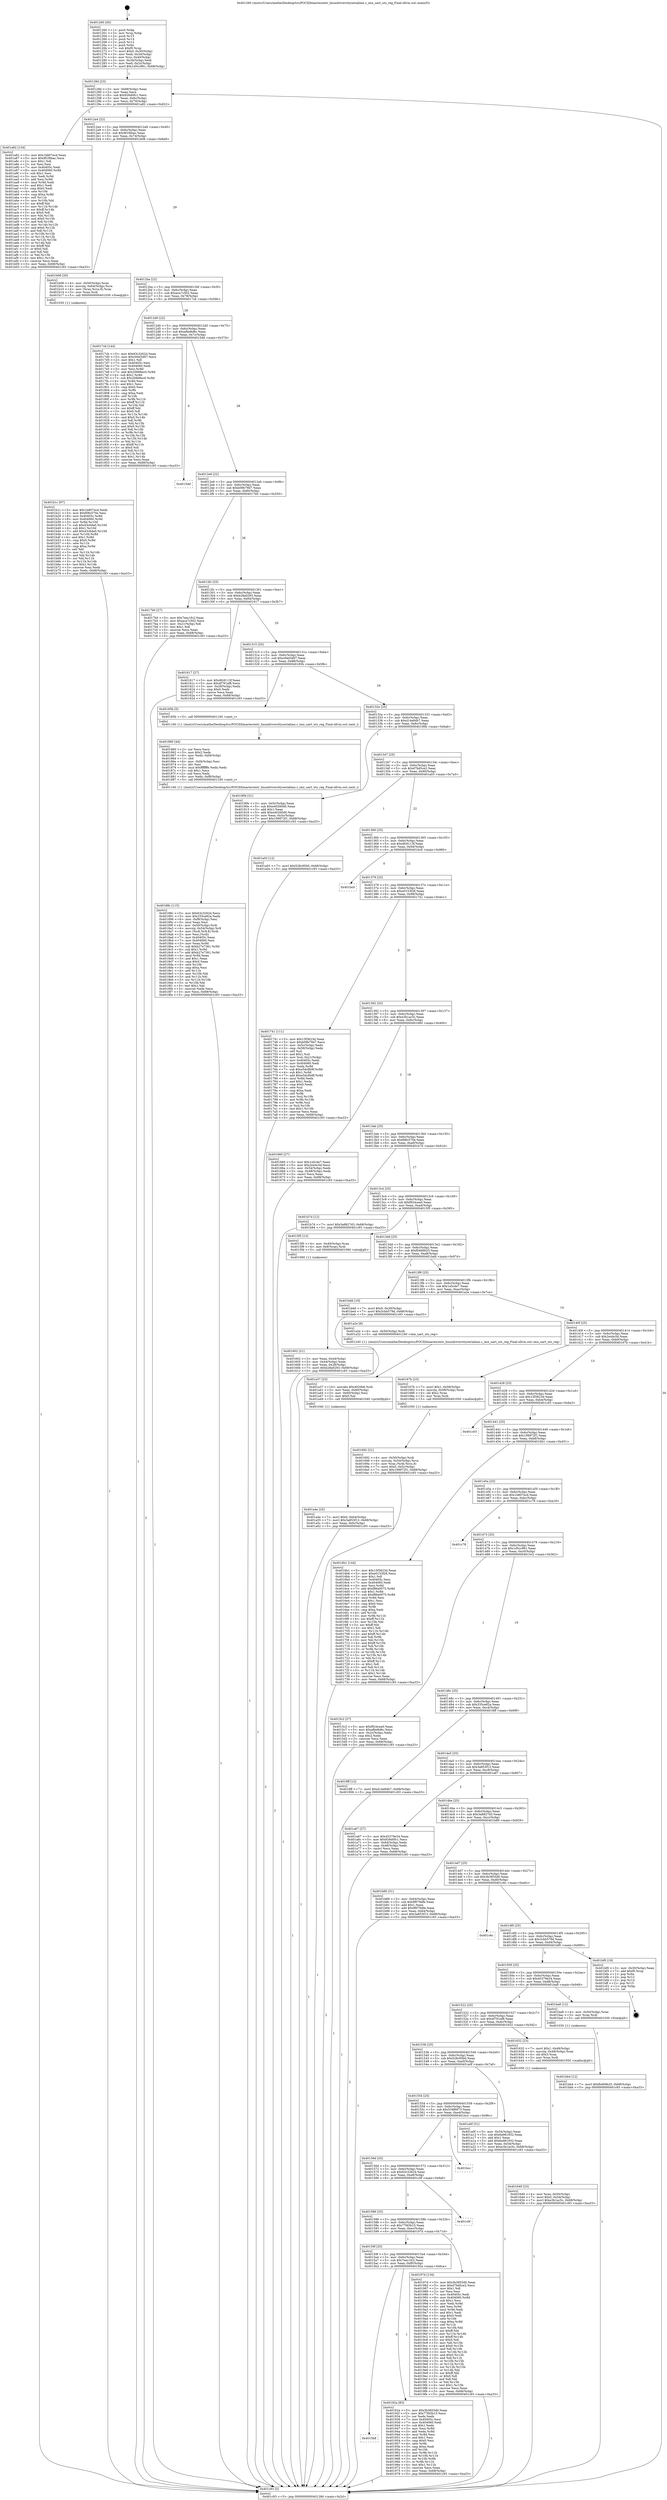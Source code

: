 digraph "0x401260" {
  label = "0x401260 (/mnt/c/Users/mathe/Desktop/tcc/POCII/binaries/extr_linuxdriversttyserialimx.c_imx_uart_uts_reg_Final-ollvm.out::main(0))"
  labelloc = "t"
  node[shape=record]

  Entry [label="",width=0.3,height=0.3,shape=circle,fillcolor=black,style=filled]
  "0x40128d" [label="{
     0x40128d [23]\l
     | [instrs]\l
     &nbsp;&nbsp;0x40128d \<+3\>: mov -0x68(%rbp),%eax\l
     &nbsp;&nbsp;0x401290 \<+2\>: mov %eax,%ecx\l
     &nbsp;&nbsp;0x401292 \<+6\>: sub $0x926d0fc1,%ecx\l
     &nbsp;&nbsp;0x401298 \<+3\>: mov %eax,-0x6c(%rbp)\l
     &nbsp;&nbsp;0x40129b \<+3\>: mov %ecx,-0x70(%rbp)\l
     &nbsp;&nbsp;0x40129e \<+6\>: je 0000000000401a82 \<main+0x822\>\l
  }"]
  "0x401a82" [label="{
     0x401a82 [134]\l
     | [instrs]\l
     &nbsp;&nbsp;0x401a82 \<+5\>: mov $0x1b807ecd,%eax\l
     &nbsp;&nbsp;0x401a87 \<+5\>: mov $0x9f1f6bac,%ecx\l
     &nbsp;&nbsp;0x401a8c \<+2\>: mov $0x1,%dl\l
     &nbsp;&nbsp;0x401a8e \<+2\>: xor %esi,%esi\l
     &nbsp;&nbsp;0x401a90 \<+7\>: mov 0x40405c,%edi\l
     &nbsp;&nbsp;0x401a97 \<+8\>: mov 0x404060,%r8d\l
     &nbsp;&nbsp;0x401a9f \<+3\>: sub $0x1,%esi\l
     &nbsp;&nbsp;0x401aa2 \<+3\>: mov %edi,%r9d\l
     &nbsp;&nbsp;0x401aa5 \<+3\>: add %esi,%r9d\l
     &nbsp;&nbsp;0x401aa8 \<+4\>: imul %r9d,%edi\l
     &nbsp;&nbsp;0x401aac \<+3\>: and $0x1,%edi\l
     &nbsp;&nbsp;0x401aaf \<+3\>: cmp $0x0,%edi\l
     &nbsp;&nbsp;0x401ab2 \<+4\>: sete %r10b\l
     &nbsp;&nbsp;0x401ab6 \<+4\>: cmp $0xa,%r8d\l
     &nbsp;&nbsp;0x401aba \<+4\>: setl %r11b\l
     &nbsp;&nbsp;0x401abe \<+3\>: mov %r10b,%bl\l
     &nbsp;&nbsp;0x401ac1 \<+3\>: xor $0xff,%bl\l
     &nbsp;&nbsp;0x401ac4 \<+3\>: mov %r11b,%r14b\l
     &nbsp;&nbsp;0x401ac7 \<+4\>: xor $0xff,%r14b\l
     &nbsp;&nbsp;0x401acb \<+3\>: xor $0x0,%dl\l
     &nbsp;&nbsp;0x401ace \<+3\>: mov %bl,%r15b\l
     &nbsp;&nbsp;0x401ad1 \<+4\>: and $0x0,%r15b\l
     &nbsp;&nbsp;0x401ad5 \<+3\>: and %dl,%r10b\l
     &nbsp;&nbsp;0x401ad8 \<+3\>: mov %r14b,%r12b\l
     &nbsp;&nbsp;0x401adb \<+4\>: and $0x0,%r12b\l
     &nbsp;&nbsp;0x401adf \<+3\>: and %dl,%r11b\l
     &nbsp;&nbsp;0x401ae2 \<+3\>: or %r10b,%r15b\l
     &nbsp;&nbsp;0x401ae5 \<+3\>: or %r11b,%r12b\l
     &nbsp;&nbsp;0x401ae8 \<+3\>: xor %r12b,%r15b\l
     &nbsp;&nbsp;0x401aeb \<+3\>: or %r14b,%bl\l
     &nbsp;&nbsp;0x401aee \<+3\>: xor $0xff,%bl\l
     &nbsp;&nbsp;0x401af1 \<+3\>: or $0x0,%dl\l
     &nbsp;&nbsp;0x401af4 \<+2\>: and %dl,%bl\l
     &nbsp;&nbsp;0x401af6 \<+3\>: or %bl,%r15b\l
     &nbsp;&nbsp;0x401af9 \<+4\>: test $0x1,%r15b\l
     &nbsp;&nbsp;0x401afd \<+3\>: cmovne %ecx,%eax\l
     &nbsp;&nbsp;0x401b00 \<+3\>: mov %eax,-0x68(%rbp)\l
     &nbsp;&nbsp;0x401b03 \<+5\>: jmp 0000000000401c93 \<main+0xa33\>\l
  }"]
  "0x4012a4" [label="{
     0x4012a4 [22]\l
     | [instrs]\l
     &nbsp;&nbsp;0x4012a4 \<+5\>: jmp 00000000004012a9 \<main+0x49\>\l
     &nbsp;&nbsp;0x4012a9 \<+3\>: mov -0x6c(%rbp),%eax\l
     &nbsp;&nbsp;0x4012ac \<+5\>: sub $0x9f1f6bac,%eax\l
     &nbsp;&nbsp;0x4012b1 \<+3\>: mov %eax,-0x74(%rbp)\l
     &nbsp;&nbsp;0x4012b4 \<+6\>: je 0000000000401b08 \<main+0x8a8\>\l
  }"]
  Exit [label="",width=0.3,height=0.3,shape=circle,fillcolor=black,style=filled,peripheries=2]
  "0x401b08" [label="{
     0x401b08 [20]\l
     | [instrs]\l
     &nbsp;&nbsp;0x401b08 \<+4\>: mov -0x50(%rbp),%rax\l
     &nbsp;&nbsp;0x401b0c \<+4\>: movslq -0x64(%rbp),%rcx\l
     &nbsp;&nbsp;0x401b10 \<+4\>: mov (%rax,%rcx,8),%rax\l
     &nbsp;&nbsp;0x401b14 \<+3\>: mov %rax,%rdi\l
     &nbsp;&nbsp;0x401b17 \<+5\>: call 0000000000401030 \<free@plt\>\l
     | [calls]\l
     &nbsp;&nbsp;0x401030 \{1\} (unknown)\l
  }"]
  "0x4012ba" [label="{
     0x4012ba [22]\l
     | [instrs]\l
     &nbsp;&nbsp;0x4012ba \<+5\>: jmp 00000000004012bf \<main+0x5f\>\l
     &nbsp;&nbsp;0x4012bf \<+3\>: mov -0x6c(%rbp),%eax\l
     &nbsp;&nbsp;0x4012c2 \<+5\>: sub $0xaca7c502,%eax\l
     &nbsp;&nbsp;0x4012c7 \<+3\>: mov %eax,-0x78(%rbp)\l
     &nbsp;&nbsp;0x4012ca \<+6\>: je 00000000004017cb \<main+0x56b\>\l
  }"]
  "0x401bb4" [label="{
     0x401bb4 [12]\l
     | [instrs]\l
     &nbsp;&nbsp;0x401bb4 \<+7\>: movl $0xfb469b25,-0x68(%rbp)\l
     &nbsp;&nbsp;0x401bbb \<+5\>: jmp 0000000000401c93 \<main+0xa33\>\l
  }"]
  "0x4017cb" [label="{
     0x4017cb [144]\l
     | [instrs]\l
     &nbsp;&nbsp;0x4017cb \<+5\>: mov $0x63c3262d,%eax\l
     &nbsp;&nbsp;0x4017d0 \<+5\>: mov $0xc94d3d97,%ecx\l
     &nbsp;&nbsp;0x4017d5 \<+2\>: mov $0x1,%dl\l
     &nbsp;&nbsp;0x4017d7 \<+7\>: mov 0x40405c,%esi\l
     &nbsp;&nbsp;0x4017de \<+7\>: mov 0x404060,%edi\l
     &nbsp;&nbsp;0x4017e5 \<+3\>: mov %esi,%r8d\l
     &nbsp;&nbsp;0x4017e8 \<+7\>: add $0x20868ec0,%r8d\l
     &nbsp;&nbsp;0x4017ef \<+4\>: sub $0x1,%r8d\l
     &nbsp;&nbsp;0x4017f3 \<+7\>: sub $0x20868ec0,%r8d\l
     &nbsp;&nbsp;0x4017fa \<+4\>: imul %r8d,%esi\l
     &nbsp;&nbsp;0x4017fe \<+3\>: and $0x1,%esi\l
     &nbsp;&nbsp;0x401801 \<+3\>: cmp $0x0,%esi\l
     &nbsp;&nbsp;0x401804 \<+4\>: sete %r9b\l
     &nbsp;&nbsp;0x401808 \<+3\>: cmp $0xa,%edi\l
     &nbsp;&nbsp;0x40180b \<+4\>: setl %r10b\l
     &nbsp;&nbsp;0x40180f \<+3\>: mov %r9b,%r11b\l
     &nbsp;&nbsp;0x401812 \<+4\>: xor $0xff,%r11b\l
     &nbsp;&nbsp;0x401816 \<+3\>: mov %r10b,%bl\l
     &nbsp;&nbsp;0x401819 \<+3\>: xor $0xff,%bl\l
     &nbsp;&nbsp;0x40181c \<+3\>: xor $0x0,%dl\l
     &nbsp;&nbsp;0x40181f \<+3\>: mov %r11b,%r14b\l
     &nbsp;&nbsp;0x401822 \<+4\>: and $0x0,%r14b\l
     &nbsp;&nbsp;0x401826 \<+3\>: and %dl,%r9b\l
     &nbsp;&nbsp;0x401829 \<+3\>: mov %bl,%r15b\l
     &nbsp;&nbsp;0x40182c \<+4\>: and $0x0,%r15b\l
     &nbsp;&nbsp;0x401830 \<+3\>: and %dl,%r10b\l
     &nbsp;&nbsp;0x401833 \<+3\>: or %r9b,%r14b\l
     &nbsp;&nbsp;0x401836 \<+3\>: or %r10b,%r15b\l
     &nbsp;&nbsp;0x401839 \<+3\>: xor %r15b,%r14b\l
     &nbsp;&nbsp;0x40183c \<+3\>: or %bl,%r11b\l
     &nbsp;&nbsp;0x40183f \<+4\>: xor $0xff,%r11b\l
     &nbsp;&nbsp;0x401843 \<+3\>: or $0x0,%dl\l
     &nbsp;&nbsp;0x401846 \<+3\>: and %dl,%r11b\l
     &nbsp;&nbsp;0x401849 \<+3\>: or %r11b,%r14b\l
     &nbsp;&nbsp;0x40184c \<+4\>: test $0x1,%r14b\l
     &nbsp;&nbsp;0x401850 \<+3\>: cmovne %ecx,%eax\l
     &nbsp;&nbsp;0x401853 \<+3\>: mov %eax,-0x68(%rbp)\l
     &nbsp;&nbsp;0x401856 \<+5\>: jmp 0000000000401c93 \<main+0xa33\>\l
  }"]
  "0x4012d0" [label="{
     0x4012d0 [22]\l
     | [instrs]\l
     &nbsp;&nbsp;0x4012d0 \<+5\>: jmp 00000000004012d5 \<main+0x75\>\l
     &nbsp;&nbsp;0x4012d5 \<+3\>: mov -0x6c(%rbp),%eax\l
     &nbsp;&nbsp;0x4012d8 \<+5\>: sub $0xafbe8d6c,%eax\l
     &nbsp;&nbsp;0x4012dd \<+3\>: mov %eax,-0x7c(%rbp)\l
     &nbsp;&nbsp;0x4012e0 \<+6\>: je 00000000004015dd \<main+0x37d\>\l
  }"]
  "0x401b1c" [label="{
     0x401b1c [97]\l
     | [instrs]\l
     &nbsp;&nbsp;0x401b1c \<+5\>: mov $0x1b807ecd,%edx\l
     &nbsp;&nbsp;0x401b21 \<+5\>: mov $0xf08c570e,%esi\l
     &nbsp;&nbsp;0x401b26 \<+8\>: mov 0x40405c,%r8d\l
     &nbsp;&nbsp;0x401b2e \<+8\>: mov 0x404060,%r9d\l
     &nbsp;&nbsp;0x401b36 \<+3\>: mov %r8d,%r10d\l
     &nbsp;&nbsp;0x401b39 \<+7\>: sub $0x43c6da0,%r10d\l
     &nbsp;&nbsp;0x401b40 \<+4\>: sub $0x1,%r10d\l
     &nbsp;&nbsp;0x401b44 \<+7\>: add $0x43c6da0,%r10d\l
     &nbsp;&nbsp;0x401b4b \<+4\>: imul %r10d,%r8d\l
     &nbsp;&nbsp;0x401b4f \<+4\>: and $0x1,%r8d\l
     &nbsp;&nbsp;0x401b53 \<+4\>: cmp $0x0,%r8d\l
     &nbsp;&nbsp;0x401b57 \<+4\>: sete %r11b\l
     &nbsp;&nbsp;0x401b5b \<+4\>: cmp $0xa,%r9d\l
     &nbsp;&nbsp;0x401b5f \<+3\>: setl %bl\l
     &nbsp;&nbsp;0x401b62 \<+3\>: mov %r11b,%r14b\l
     &nbsp;&nbsp;0x401b65 \<+3\>: and %bl,%r14b\l
     &nbsp;&nbsp;0x401b68 \<+3\>: xor %bl,%r11b\l
     &nbsp;&nbsp;0x401b6b \<+3\>: or %r11b,%r14b\l
     &nbsp;&nbsp;0x401b6e \<+4\>: test $0x1,%r14b\l
     &nbsp;&nbsp;0x401b72 \<+3\>: cmovne %esi,%edx\l
     &nbsp;&nbsp;0x401b75 \<+3\>: mov %edx,-0x68(%rbp)\l
     &nbsp;&nbsp;0x401b78 \<+5\>: jmp 0000000000401c93 \<main+0xa33\>\l
  }"]
  "0x4015dd" [label="{
     0x4015dd\l
  }", style=dashed]
  "0x4012e6" [label="{
     0x4012e6 [22]\l
     | [instrs]\l
     &nbsp;&nbsp;0x4012e6 \<+5\>: jmp 00000000004012eb \<main+0x8b\>\l
     &nbsp;&nbsp;0x4012eb \<+3\>: mov -0x6c(%rbp),%eax\l
     &nbsp;&nbsp;0x4012ee \<+5\>: sub $0xb09b79d7,%eax\l
     &nbsp;&nbsp;0x4012f3 \<+3\>: mov %eax,-0x80(%rbp)\l
     &nbsp;&nbsp;0x4012f6 \<+6\>: je 00000000004017b0 \<main+0x550\>\l
  }"]
  "0x401a4e" [label="{
     0x401a4e [25]\l
     | [instrs]\l
     &nbsp;&nbsp;0x401a4e \<+7\>: movl $0x0,-0x64(%rbp)\l
     &nbsp;&nbsp;0x401a55 \<+7\>: movl $0x3a853f13,-0x68(%rbp)\l
     &nbsp;&nbsp;0x401a5c \<+6\>: mov %eax,-0xfc(%rbp)\l
     &nbsp;&nbsp;0x401a62 \<+5\>: jmp 0000000000401c93 \<main+0xa33\>\l
  }"]
  "0x4017b0" [label="{
     0x4017b0 [27]\l
     | [instrs]\l
     &nbsp;&nbsp;0x4017b0 \<+5\>: mov $0x7eec1fc2,%eax\l
     &nbsp;&nbsp;0x4017b5 \<+5\>: mov $0xaca7c502,%ecx\l
     &nbsp;&nbsp;0x4017ba \<+3\>: mov -0x21(%rbp),%dl\l
     &nbsp;&nbsp;0x4017bd \<+3\>: test $0x1,%dl\l
     &nbsp;&nbsp;0x4017c0 \<+3\>: cmovne %ecx,%eax\l
     &nbsp;&nbsp;0x4017c3 \<+3\>: mov %eax,-0x68(%rbp)\l
     &nbsp;&nbsp;0x4017c6 \<+5\>: jmp 0000000000401c93 \<main+0xa33\>\l
  }"]
  "0x4012fc" [label="{
     0x4012fc [25]\l
     | [instrs]\l
     &nbsp;&nbsp;0x4012fc \<+5\>: jmp 0000000000401301 \<main+0xa1\>\l
     &nbsp;&nbsp;0x401301 \<+3\>: mov -0x6c(%rbp),%eax\l
     &nbsp;&nbsp;0x401304 \<+5\>: sub $0xb28a0293,%eax\l
     &nbsp;&nbsp;0x401309 \<+6\>: mov %eax,-0x84(%rbp)\l
     &nbsp;&nbsp;0x40130f \<+6\>: je 0000000000401617 \<main+0x3b7\>\l
  }"]
  "0x401a37" [label="{
     0x401a37 [23]\l
     | [instrs]\l
     &nbsp;&nbsp;0x401a37 \<+10\>: movabs $0x4020b6,%rdi\l
     &nbsp;&nbsp;0x401a41 \<+3\>: mov %eax,-0x60(%rbp)\l
     &nbsp;&nbsp;0x401a44 \<+3\>: mov -0x60(%rbp),%esi\l
     &nbsp;&nbsp;0x401a47 \<+2\>: mov $0x0,%al\l
     &nbsp;&nbsp;0x401a49 \<+5\>: call 0000000000401040 \<printf@plt\>\l
     | [calls]\l
     &nbsp;&nbsp;0x401040 \{1\} (unknown)\l
  }"]
  "0x401617" [label="{
     0x401617 [27]\l
     | [instrs]\l
     &nbsp;&nbsp;0x401617 \<+5\>: mov $0xdfc9113f,%eax\l
     &nbsp;&nbsp;0x40161c \<+5\>: mov $0x4f791af8,%ecx\l
     &nbsp;&nbsp;0x401621 \<+3\>: mov -0x28(%rbp),%edx\l
     &nbsp;&nbsp;0x401624 \<+3\>: cmp $0x0,%edx\l
     &nbsp;&nbsp;0x401627 \<+3\>: cmove %ecx,%eax\l
     &nbsp;&nbsp;0x40162a \<+3\>: mov %eax,-0x68(%rbp)\l
     &nbsp;&nbsp;0x40162d \<+5\>: jmp 0000000000401c93 \<main+0xa33\>\l
  }"]
  "0x401315" [label="{
     0x401315 [25]\l
     | [instrs]\l
     &nbsp;&nbsp;0x401315 \<+5\>: jmp 000000000040131a \<main+0xba\>\l
     &nbsp;&nbsp;0x40131a \<+3\>: mov -0x6c(%rbp),%eax\l
     &nbsp;&nbsp;0x40131d \<+5\>: sub $0xc94d3d97,%eax\l
     &nbsp;&nbsp;0x401322 \<+6\>: mov %eax,-0x88(%rbp)\l
     &nbsp;&nbsp;0x401328 \<+6\>: je 000000000040185b \<main+0x5fb\>\l
  }"]
  "0x4015b8" [label="{
     0x4015b8\l
  }", style=dashed]
  "0x40185b" [label="{
     0x40185b [5]\l
     | [instrs]\l
     &nbsp;&nbsp;0x40185b \<+5\>: call 0000000000401160 \<next_i\>\l
     | [calls]\l
     &nbsp;&nbsp;0x401160 \{1\} (/mnt/c/Users/mathe/Desktop/tcc/POCII/binaries/extr_linuxdriversttyserialimx.c_imx_uart_uts_reg_Final-ollvm.out::next_i)\l
  }"]
  "0x40132e" [label="{
     0x40132e [25]\l
     | [instrs]\l
     &nbsp;&nbsp;0x40132e \<+5\>: jmp 0000000000401333 \<main+0xd3\>\l
     &nbsp;&nbsp;0x401333 \<+3\>: mov -0x6c(%rbp),%eax\l
     &nbsp;&nbsp;0x401336 \<+5\>: sub $0xd14e84b7,%eax\l
     &nbsp;&nbsp;0x40133b \<+6\>: mov %eax,-0x8c(%rbp)\l
     &nbsp;&nbsp;0x401341 \<+6\>: je 000000000040190b \<main+0x6ab\>\l
  }"]
  "0x40192a" [label="{
     0x40192a [83]\l
     | [instrs]\l
     &nbsp;&nbsp;0x40192a \<+5\>: mov $0x3b3855d0,%eax\l
     &nbsp;&nbsp;0x40192f \<+5\>: mov $0x77fd3b15,%ecx\l
     &nbsp;&nbsp;0x401934 \<+2\>: xor %edx,%edx\l
     &nbsp;&nbsp;0x401936 \<+7\>: mov 0x40405c,%esi\l
     &nbsp;&nbsp;0x40193d \<+7\>: mov 0x404060,%edi\l
     &nbsp;&nbsp;0x401944 \<+3\>: sub $0x1,%edx\l
     &nbsp;&nbsp;0x401947 \<+3\>: mov %esi,%r8d\l
     &nbsp;&nbsp;0x40194a \<+3\>: add %edx,%r8d\l
     &nbsp;&nbsp;0x40194d \<+4\>: imul %r8d,%esi\l
     &nbsp;&nbsp;0x401951 \<+3\>: and $0x1,%esi\l
     &nbsp;&nbsp;0x401954 \<+3\>: cmp $0x0,%esi\l
     &nbsp;&nbsp;0x401957 \<+4\>: sete %r9b\l
     &nbsp;&nbsp;0x40195b \<+3\>: cmp $0xa,%edi\l
     &nbsp;&nbsp;0x40195e \<+4\>: setl %r10b\l
     &nbsp;&nbsp;0x401962 \<+3\>: mov %r9b,%r11b\l
     &nbsp;&nbsp;0x401965 \<+3\>: and %r10b,%r11b\l
     &nbsp;&nbsp;0x401968 \<+3\>: xor %r10b,%r9b\l
     &nbsp;&nbsp;0x40196b \<+3\>: or %r9b,%r11b\l
     &nbsp;&nbsp;0x40196e \<+4\>: test $0x1,%r11b\l
     &nbsp;&nbsp;0x401972 \<+3\>: cmovne %ecx,%eax\l
     &nbsp;&nbsp;0x401975 \<+3\>: mov %eax,-0x68(%rbp)\l
     &nbsp;&nbsp;0x401978 \<+5\>: jmp 0000000000401c93 \<main+0xa33\>\l
  }"]
  "0x40190b" [label="{
     0x40190b [31]\l
     | [instrs]\l
     &nbsp;&nbsp;0x40190b \<+3\>: mov -0x5c(%rbp),%eax\l
     &nbsp;&nbsp;0x40190e \<+5\>: sub $0xe40260d0,%eax\l
     &nbsp;&nbsp;0x401913 \<+3\>: add $0x1,%eax\l
     &nbsp;&nbsp;0x401916 \<+5\>: add $0xe40260d0,%eax\l
     &nbsp;&nbsp;0x40191b \<+3\>: mov %eax,-0x5c(%rbp)\l
     &nbsp;&nbsp;0x40191e \<+7\>: movl $0x199972f1,-0x68(%rbp)\l
     &nbsp;&nbsp;0x401925 \<+5\>: jmp 0000000000401c93 \<main+0xa33\>\l
  }"]
  "0x401347" [label="{
     0x401347 [25]\l
     | [instrs]\l
     &nbsp;&nbsp;0x401347 \<+5\>: jmp 000000000040134c \<main+0xec\>\l
     &nbsp;&nbsp;0x40134c \<+3\>: mov -0x6c(%rbp),%eax\l
     &nbsp;&nbsp;0x40134f \<+5\>: sub $0xd7bd5ce2,%eax\l
     &nbsp;&nbsp;0x401354 \<+6\>: mov %eax,-0x90(%rbp)\l
     &nbsp;&nbsp;0x40135a \<+6\>: je 0000000000401a03 \<main+0x7a3\>\l
  }"]
  "0x40159f" [label="{
     0x40159f [25]\l
     | [instrs]\l
     &nbsp;&nbsp;0x40159f \<+5\>: jmp 00000000004015a4 \<main+0x344\>\l
     &nbsp;&nbsp;0x4015a4 \<+3\>: mov -0x6c(%rbp),%eax\l
     &nbsp;&nbsp;0x4015a7 \<+5\>: sub $0x7eec1fc2,%eax\l
     &nbsp;&nbsp;0x4015ac \<+6\>: mov %eax,-0xf0(%rbp)\l
     &nbsp;&nbsp;0x4015b2 \<+6\>: je 000000000040192a \<main+0x6ca\>\l
  }"]
  "0x401a03" [label="{
     0x401a03 [12]\l
     | [instrs]\l
     &nbsp;&nbsp;0x401a03 \<+7\>: movl $0x528c95b0,-0x68(%rbp)\l
     &nbsp;&nbsp;0x401a0a \<+5\>: jmp 0000000000401c93 \<main+0xa33\>\l
  }"]
  "0x401360" [label="{
     0x401360 [25]\l
     | [instrs]\l
     &nbsp;&nbsp;0x401360 \<+5\>: jmp 0000000000401365 \<main+0x105\>\l
     &nbsp;&nbsp;0x401365 \<+3\>: mov -0x6c(%rbp),%eax\l
     &nbsp;&nbsp;0x401368 \<+5\>: sub $0xdfc9113f,%eax\l
     &nbsp;&nbsp;0x40136d \<+6\>: mov %eax,-0x94(%rbp)\l
     &nbsp;&nbsp;0x401373 \<+6\>: je 0000000000401bc0 \<main+0x960\>\l
  }"]
  "0x40197d" [label="{
     0x40197d [134]\l
     | [instrs]\l
     &nbsp;&nbsp;0x40197d \<+5\>: mov $0x3b3855d0,%eax\l
     &nbsp;&nbsp;0x401982 \<+5\>: mov $0xd7bd5ce2,%ecx\l
     &nbsp;&nbsp;0x401987 \<+2\>: mov $0x1,%dl\l
     &nbsp;&nbsp;0x401989 \<+2\>: xor %esi,%esi\l
     &nbsp;&nbsp;0x40198b \<+7\>: mov 0x40405c,%edi\l
     &nbsp;&nbsp;0x401992 \<+8\>: mov 0x404060,%r8d\l
     &nbsp;&nbsp;0x40199a \<+3\>: sub $0x1,%esi\l
     &nbsp;&nbsp;0x40199d \<+3\>: mov %edi,%r9d\l
     &nbsp;&nbsp;0x4019a0 \<+3\>: add %esi,%r9d\l
     &nbsp;&nbsp;0x4019a3 \<+4\>: imul %r9d,%edi\l
     &nbsp;&nbsp;0x4019a7 \<+3\>: and $0x1,%edi\l
     &nbsp;&nbsp;0x4019aa \<+3\>: cmp $0x0,%edi\l
     &nbsp;&nbsp;0x4019ad \<+4\>: sete %r10b\l
     &nbsp;&nbsp;0x4019b1 \<+4\>: cmp $0xa,%r8d\l
     &nbsp;&nbsp;0x4019b5 \<+4\>: setl %r11b\l
     &nbsp;&nbsp;0x4019b9 \<+3\>: mov %r10b,%bl\l
     &nbsp;&nbsp;0x4019bc \<+3\>: xor $0xff,%bl\l
     &nbsp;&nbsp;0x4019bf \<+3\>: mov %r11b,%r14b\l
     &nbsp;&nbsp;0x4019c2 \<+4\>: xor $0xff,%r14b\l
     &nbsp;&nbsp;0x4019c6 \<+3\>: xor $0x0,%dl\l
     &nbsp;&nbsp;0x4019c9 \<+3\>: mov %bl,%r15b\l
     &nbsp;&nbsp;0x4019cc \<+4\>: and $0x0,%r15b\l
     &nbsp;&nbsp;0x4019d0 \<+3\>: and %dl,%r10b\l
     &nbsp;&nbsp;0x4019d3 \<+3\>: mov %r14b,%r12b\l
     &nbsp;&nbsp;0x4019d6 \<+4\>: and $0x0,%r12b\l
     &nbsp;&nbsp;0x4019da \<+3\>: and %dl,%r11b\l
     &nbsp;&nbsp;0x4019dd \<+3\>: or %r10b,%r15b\l
     &nbsp;&nbsp;0x4019e0 \<+3\>: or %r11b,%r12b\l
     &nbsp;&nbsp;0x4019e3 \<+3\>: xor %r12b,%r15b\l
     &nbsp;&nbsp;0x4019e6 \<+3\>: or %r14b,%bl\l
     &nbsp;&nbsp;0x4019e9 \<+3\>: xor $0xff,%bl\l
     &nbsp;&nbsp;0x4019ec \<+3\>: or $0x0,%dl\l
     &nbsp;&nbsp;0x4019ef \<+2\>: and %dl,%bl\l
     &nbsp;&nbsp;0x4019f1 \<+3\>: or %bl,%r15b\l
     &nbsp;&nbsp;0x4019f4 \<+4\>: test $0x1,%r15b\l
     &nbsp;&nbsp;0x4019f8 \<+3\>: cmovne %ecx,%eax\l
     &nbsp;&nbsp;0x4019fb \<+3\>: mov %eax,-0x68(%rbp)\l
     &nbsp;&nbsp;0x4019fe \<+5\>: jmp 0000000000401c93 \<main+0xa33\>\l
  }"]
  "0x401bc0" [label="{
     0x401bc0\l
  }", style=dashed]
  "0x401379" [label="{
     0x401379 [25]\l
     | [instrs]\l
     &nbsp;&nbsp;0x401379 \<+5\>: jmp 000000000040137e \<main+0x11e\>\l
     &nbsp;&nbsp;0x40137e \<+3\>: mov -0x6c(%rbp),%eax\l
     &nbsp;&nbsp;0x401381 \<+5\>: sub $0xe0153f26,%eax\l
     &nbsp;&nbsp;0x401386 \<+6\>: mov %eax,-0x98(%rbp)\l
     &nbsp;&nbsp;0x40138c \<+6\>: je 0000000000401741 \<main+0x4e1\>\l
  }"]
  "0x401586" [label="{
     0x401586 [25]\l
     | [instrs]\l
     &nbsp;&nbsp;0x401586 \<+5\>: jmp 000000000040158b \<main+0x32b\>\l
     &nbsp;&nbsp;0x40158b \<+3\>: mov -0x6c(%rbp),%eax\l
     &nbsp;&nbsp;0x40158e \<+5\>: sub $0x77fd3b15,%eax\l
     &nbsp;&nbsp;0x401593 \<+6\>: mov %eax,-0xec(%rbp)\l
     &nbsp;&nbsp;0x401599 \<+6\>: je 000000000040197d \<main+0x71d\>\l
  }"]
  "0x401741" [label="{
     0x401741 [111]\l
     | [instrs]\l
     &nbsp;&nbsp;0x401741 \<+5\>: mov $0x15f3623d,%eax\l
     &nbsp;&nbsp;0x401746 \<+5\>: mov $0xb09b79d7,%ecx\l
     &nbsp;&nbsp;0x40174b \<+3\>: mov -0x5c(%rbp),%edx\l
     &nbsp;&nbsp;0x40174e \<+3\>: cmp -0x58(%rbp),%edx\l
     &nbsp;&nbsp;0x401751 \<+4\>: setl %sil\l
     &nbsp;&nbsp;0x401755 \<+4\>: and $0x1,%sil\l
     &nbsp;&nbsp;0x401759 \<+4\>: mov %sil,-0x21(%rbp)\l
     &nbsp;&nbsp;0x40175d \<+7\>: mov 0x40405c,%edx\l
     &nbsp;&nbsp;0x401764 \<+7\>: mov 0x404060,%edi\l
     &nbsp;&nbsp;0x40176b \<+3\>: mov %edx,%r8d\l
     &nbsp;&nbsp;0x40176e \<+7\>: sub $0xe5dc8b9f,%r8d\l
     &nbsp;&nbsp;0x401775 \<+4\>: sub $0x1,%r8d\l
     &nbsp;&nbsp;0x401779 \<+7\>: add $0xe5dc8b9f,%r8d\l
     &nbsp;&nbsp;0x401780 \<+4\>: imul %r8d,%edx\l
     &nbsp;&nbsp;0x401784 \<+3\>: and $0x1,%edx\l
     &nbsp;&nbsp;0x401787 \<+3\>: cmp $0x0,%edx\l
     &nbsp;&nbsp;0x40178a \<+4\>: sete %sil\l
     &nbsp;&nbsp;0x40178e \<+3\>: cmp $0xa,%edi\l
     &nbsp;&nbsp;0x401791 \<+4\>: setl %r9b\l
     &nbsp;&nbsp;0x401795 \<+3\>: mov %sil,%r10b\l
     &nbsp;&nbsp;0x401798 \<+3\>: and %r9b,%r10b\l
     &nbsp;&nbsp;0x40179b \<+3\>: xor %r9b,%sil\l
     &nbsp;&nbsp;0x40179e \<+3\>: or %sil,%r10b\l
     &nbsp;&nbsp;0x4017a1 \<+4\>: test $0x1,%r10b\l
     &nbsp;&nbsp;0x4017a5 \<+3\>: cmovne %ecx,%eax\l
     &nbsp;&nbsp;0x4017a8 \<+3\>: mov %eax,-0x68(%rbp)\l
     &nbsp;&nbsp;0x4017ab \<+5\>: jmp 0000000000401c93 \<main+0xa33\>\l
  }"]
  "0x401392" [label="{
     0x401392 [25]\l
     | [instrs]\l
     &nbsp;&nbsp;0x401392 \<+5\>: jmp 0000000000401397 \<main+0x137\>\l
     &nbsp;&nbsp;0x401397 \<+3\>: mov -0x6c(%rbp),%eax\l
     &nbsp;&nbsp;0x40139a \<+5\>: sub $0xe3b1ac5c,%eax\l
     &nbsp;&nbsp;0x40139f \<+6\>: mov %eax,-0x9c(%rbp)\l
     &nbsp;&nbsp;0x4013a5 \<+6\>: je 0000000000401660 \<main+0x400\>\l
  }"]
  "0x401c0f" [label="{
     0x401c0f\l
  }", style=dashed]
  "0x401660" [label="{
     0x401660 [27]\l
     | [instrs]\l
     &nbsp;&nbsp;0x401660 \<+5\>: mov $0x1a5c4e7,%eax\l
     &nbsp;&nbsp;0x401665 \<+5\>: mov $0x2e44c5d,%ecx\l
     &nbsp;&nbsp;0x40166a \<+3\>: mov -0x54(%rbp),%edx\l
     &nbsp;&nbsp;0x40166d \<+3\>: cmp -0x48(%rbp),%edx\l
     &nbsp;&nbsp;0x401670 \<+3\>: cmovl %ecx,%eax\l
     &nbsp;&nbsp;0x401673 \<+3\>: mov %eax,-0x68(%rbp)\l
     &nbsp;&nbsp;0x401676 \<+5\>: jmp 0000000000401c93 \<main+0xa33\>\l
  }"]
  "0x4013ab" [label="{
     0x4013ab [25]\l
     | [instrs]\l
     &nbsp;&nbsp;0x4013ab \<+5\>: jmp 00000000004013b0 \<main+0x150\>\l
     &nbsp;&nbsp;0x4013b0 \<+3\>: mov -0x6c(%rbp),%eax\l
     &nbsp;&nbsp;0x4013b3 \<+5\>: sub $0xf08c570e,%eax\l
     &nbsp;&nbsp;0x4013b8 \<+6\>: mov %eax,-0xa0(%rbp)\l
     &nbsp;&nbsp;0x4013be \<+6\>: je 0000000000401b7d \<main+0x91d\>\l
  }"]
  "0x40156d" [label="{
     0x40156d [25]\l
     | [instrs]\l
     &nbsp;&nbsp;0x40156d \<+5\>: jmp 0000000000401572 \<main+0x312\>\l
     &nbsp;&nbsp;0x401572 \<+3\>: mov -0x6c(%rbp),%eax\l
     &nbsp;&nbsp;0x401575 \<+5\>: sub $0x63c3262d,%eax\l
     &nbsp;&nbsp;0x40157a \<+6\>: mov %eax,-0xe8(%rbp)\l
     &nbsp;&nbsp;0x401580 \<+6\>: je 0000000000401c0f \<main+0x9af\>\l
  }"]
  "0x401b7d" [label="{
     0x401b7d [12]\l
     | [instrs]\l
     &nbsp;&nbsp;0x401b7d \<+7\>: movl $0x3a8827d3,-0x68(%rbp)\l
     &nbsp;&nbsp;0x401b84 \<+5\>: jmp 0000000000401c93 \<main+0xa33\>\l
  }"]
  "0x4013c4" [label="{
     0x4013c4 [25]\l
     | [instrs]\l
     &nbsp;&nbsp;0x4013c4 \<+5\>: jmp 00000000004013c9 \<main+0x169\>\l
     &nbsp;&nbsp;0x4013c9 \<+3\>: mov -0x6c(%rbp),%eax\l
     &nbsp;&nbsp;0x4013cc \<+5\>: sub $0xf924cea0,%eax\l
     &nbsp;&nbsp;0x4013d1 \<+6\>: mov %eax,-0xa4(%rbp)\l
     &nbsp;&nbsp;0x4013d7 \<+6\>: je 00000000004015f5 \<main+0x395\>\l
  }"]
  "0x401bcc" [label="{
     0x401bcc\l
  }", style=dashed]
  "0x4015f5" [label="{
     0x4015f5 [13]\l
     | [instrs]\l
     &nbsp;&nbsp;0x4015f5 \<+4\>: mov -0x40(%rbp),%rax\l
     &nbsp;&nbsp;0x4015f9 \<+4\>: mov 0x8(%rax),%rdi\l
     &nbsp;&nbsp;0x4015fd \<+5\>: call 0000000000401060 \<atoi@plt\>\l
     | [calls]\l
     &nbsp;&nbsp;0x401060 \{1\} (unknown)\l
  }"]
  "0x4013dd" [label="{
     0x4013dd [25]\l
     | [instrs]\l
     &nbsp;&nbsp;0x4013dd \<+5\>: jmp 00000000004013e2 \<main+0x182\>\l
     &nbsp;&nbsp;0x4013e2 \<+3\>: mov -0x6c(%rbp),%eax\l
     &nbsp;&nbsp;0x4013e5 \<+5\>: sub $0xfb469b25,%eax\l
     &nbsp;&nbsp;0x4013ea \<+6\>: mov %eax,-0xa8(%rbp)\l
     &nbsp;&nbsp;0x4013f0 \<+6\>: je 0000000000401bdd \<main+0x97d\>\l
  }"]
  "0x401554" [label="{
     0x401554 [25]\l
     | [instrs]\l
     &nbsp;&nbsp;0x401554 \<+5\>: jmp 0000000000401559 \<main+0x2f9\>\l
     &nbsp;&nbsp;0x401559 \<+3\>: mov -0x6c(%rbp),%eax\l
     &nbsp;&nbsp;0x40155c \<+5\>: sub $0x534f6873,%eax\l
     &nbsp;&nbsp;0x401561 \<+6\>: mov %eax,-0xe4(%rbp)\l
     &nbsp;&nbsp;0x401567 \<+6\>: je 0000000000401bcc \<main+0x96c\>\l
  }"]
  "0x401bdd" [label="{
     0x401bdd [19]\l
     | [instrs]\l
     &nbsp;&nbsp;0x401bdd \<+7\>: movl $0x0,-0x30(%rbp)\l
     &nbsp;&nbsp;0x401be4 \<+7\>: movl $0x3cbb579d,-0x68(%rbp)\l
     &nbsp;&nbsp;0x401beb \<+5\>: jmp 0000000000401c93 \<main+0xa33\>\l
  }"]
  "0x4013f6" [label="{
     0x4013f6 [25]\l
     | [instrs]\l
     &nbsp;&nbsp;0x4013f6 \<+5\>: jmp 00000000004013fb \<main+0x19b\>\l
     &nbsp;&nbsp;0x4013fb \<+3\>: mov -0x6c(%rbp),%eax\l
     &nbsp;&nbsp;0x4013fe \<+5\>: sub $0x1a5c4e7,%eax\l
     &nbsp;&nbsp;0x401403 \<+6\>: mov %eax,-0xac(%rbp)\l
     &nbsp;&nbsp;0x401409 \<+6\>: je 0000000000401a2e \<main+0x7ce\>\l
  }"]
  "0x401a0f" [label="{
     0x401a0f [31]\l
     | [instrs]\l
     &nbsp;&nbsp;0x401a0f \<+3\>: mov -0x54(%rbp),%eax\l
     &nbsp;&nbsp;0x401a12 \<+5\>: sub $0x6a981932,%eax\l
     &nbsp;&nbsp;0x401a17 \<+3\>: add $0x1,%eax\l
     &nbsp;&nbsp;0x401a1a \<+5\>: add $0x6a981932,%eax\l
     &nbsp;&nbsp;0x401a1f \<+3\>: mov %eax,-0x54(%rbp)\l
     &nbsp;&nbsp;0x401a22 \<+7\>: movl $0xe3b1ac5c,-0x68(%rbp)\l
     &nbsp;&nbsp;0x401a29 \<+5\>: jmp 0000000000401c93 \<main+0xa33\>\l
  }"]
  "0x401a2e" [label="{
     0x401a2e [9]\l
     | [instrs]\l
     &nbsp;&nbsp;0x401a2e \<+4\>: mov -0x50(%rbp),%rdi\l
     &nbsp;&nbsp;0x401a32 \<+5\>: call 0000000000401240 \<imx_uart_uts_reg\>\l
     | [calls]\l
     &nbsp;&nbsp;0x401240 \{1\} (/mnt/c/Users/mathe/Desktop/tcc/POCII/binaries/extr_linuxdriversttyserialimx.c_imx_uart_uts_reg_Final-ollvm.out::imx_uart_uts_reg)\l
  }"]
  "0x40140f" [label="{
     0x40140f [25]\l
     | [instrs]\l
     &nbsp;&nbsp;0x40140f \<+5\>: jmp 0000000000401414 \<main+0x1b4\>\l
     &nbsp;&nbsp;0x401414 \<+3\>: mov -0x6c(%rbp),%eax\l
     &nbsp;&nbsp;0x401417 \<+5\>: sub $0x2e44c5d,%eax\l
     &nbsp;&nbsp;0x40141c \<+6\>: mov %eax,-0xb0(%rbp)\l
     &nbsp;&nbsp;0x401422 \<+6\>: je 000000000040167b \<main+0x41b\>\l
  }"]
  "0x40188c" [label="{
     0x40188c [115]\l
     | [instrs]\l
     &nbsp;&nbsp;0x40188c \<+5\>: mov $0x63c3262d,%ecx\l
     &nbsp;&nbsp;0x401891 \<+5\>: mov $0x335ce82a,%edx\l
     &nbsp;&nbsp;0x401896 \<+6\>: mov -0xf8(%rbp),%esi\l
     &nbsp;&nbsp;0x40189c \<+3\>: imul %eax,%esi\l
     &nbsp;&nbsp;0x40189f \<+4\>: mov -0x50(%rbp),%rdi\l
     &nbsp;&nbsp;0x4018a3 \<+4\>: movslq -0x54(%rbp),%r8\l
     &nbsp;&nbsp;0x4018a7 \<+4\>: mov (%rdi,%r8,8),%rdi\l
     &nbsp;&nbsp;0x4018ab \<+2\>: mov %esi,(%rdi)\l
     &nbsp;&nbsp;0x4018ad \<+7\>: mov 0x40405c,%eax\l
     &nbsp;&nbsp;0x4018b4 \<+7\>: mov 0x404060,%esi\l
     &nbsp;&nbsp;0x4018bb \<+3\>: mov %eax,%r9d\l
     &nbsp;&nbsp;0x4018be \<+7\>: sub $0xb27e7361,%r9d\l
     &nbsp;&nbsp;0x4018c5 \<+4\>: sub $0x1,%r9d\l
     &nbsp;&nbsp;0x4018c9 \<+7\>: add $0xb27e7361,%r9d\l
     &nbsp;&nbsp;0x4018d0 \<+4\>: imul %r9d,%eax\l
     &nbsp;&nbsp;0x4018d4 \<+3\>: and $0x1,%eax\l
     &nbsp;&nbsp;0x4018d7 \<+3\>: cmp $0x0,%eax\l
     &nbsp;&nbsp;0x4018da \<+4\>: sete %r10b\l
     &nbsp;&nbsp;0x4018de \<+3\>: cmp $0xa,%esi\l
     &nbsp;&nbsp;0x4018e1 \<+4\>: setl %r11b\l
     &nbsp;&nbsp;0x4018e5 \<+3\>: mov %r10b,%bl\l
     &nbsp;&nbsp;0x4018e8 \<+3\>: and %r11b,%bl\l
     &nbsp;&nbsp;0x4018eb \<+3\>: xor %r11b,%r10b\l
     &nbsp;&nbsp;0x4018ee \<+3\>: or %r10b,%bl\l
     &nbsp;&nbsp;0x4018f1 \<+3\>: test $0x1,%bl\l
     &nbsp;&nbsp;0x4018f4 \<+3\>: cmovne %edx,%ecx\l
     &nbsp;&nbsp;0x4018f7 \<+3\>: mov %ecx,-0x68(%rbp)\l
     &nbsp;&nbsp;0x4018fa \<+5\>: jmp 0000000000401c93 \<main+0xa33\>\l
  }"]
  "0x40167b" [label="{
     0x40167b [23]\l
     | [instrs]\l
     &nbsp;&nbsp;0x40167b \<+7\>: movl $0x1,-0x58(%rbp)\l
     &nbsp;&nbsp;0x401682 \<+4\>: movslq -0x58(%rbp),%rax\l
     &nbsp;&nbsp;0x401686 \<+4\>: shl $0x2,%rax\l
     &nbsp;&nbsp;0x40168a \<+3\>: mov %rax,%rdi\l
     &nbsp;&nbsp;0x40168d \<+5\>: call 0000000000401050 \<malloc@plt\>\l
     | [calls]\l
     &nbsp;&nbsp;0x401050 \{1\} (unknown)\l
  }"]
  "0x401428" [label="{
     0x401428 [25]\l
     | [instrs]\l
     &nbsp;&nbsp;0x401428 \<+5\>: jmp 000000000040142d \<main+0x1cd\>\l
     &nbsp;&nbsp;0x40142d \<+3\>: mov -0x6c(%rbp),%eax\l
     &nbsp;&nbsp;0x401430 \<+5\>: sub $0x15f3623d,%eax\l
     &nbsp;&nbsp;0x401435 \<+6\>: mov %eax,-0xb4(%rbp)\l
     &nbsp;&nbsp;0x40143b \<+6\>: je 0000000000401c03 \<main+0x9a3\>\l
  }"]
  "0x401860" [label="{
     0x401860 [44]\l
     | [instrs]\l
     &nbsp;&nbsp;0x401860 \<+2\>: xor %ecx,%ecx\l
     &nbsp;&nbsp;0x401862 \<+5\>: mov $0x2,%edx\l
     &nbsp;&nbsp;0x401867 \<+6\>: mov %edx,-0xf4(%rbp)\l
     &nbsp;&nbsp;0x40186d \<+1\>: cltd\l
     &nbsp;&nbsp;0x40186e \<+6\>: mov -0xf4(%rbp),%esi\l
     &nbsp;&nbsp;0x401874 \<+2\>: idiv %esi\l
     &nbsp;&nbsp;0x401876 \<+6\>: imul $0xfffffffe,%edx,%edx\l
     &nbsp;&nbsp;0x40187c \<+3\>: sub $0x1,%ecx\l
     &nbsp;&nbsp;0x40187f \<+2\>: sub %ecx,%edx\l
     &nbsp;&nbsp;0x401881 \<+6\>: mov %edx,-0xf8(%rbp)\l
     &nbsp;&nbsp;0x401887 \<+5\>: call 0000000000401160 \<next_i\>\l
     | [calls]\l
     &nbsp;&nbsp;0x401160 \{1\} (/mnt/c/Users/mathe/Desktop/tcc/POCII/binaries/extr_linuxdriversttyserialimx.c_imx_uart_uts_reg_Final-ollvm.out::next_i)\l
  }"]
  "0x401c03" [label="{
     0x401c03\l
  }", style=dashed]
  "0x401441" [label="{
     0x401441 [25]\l
     | [instrs]\l
     &nbsp;&nbsp;0x401441 \<+5\>: jmp 0000000000401446 \<main+0x1e6\>\l
     &nbsp;&nbsp;0x401446 \<+3\>: mov -0x6c(%rbp),%eax\l
     &nbsp;&nbsp;0x401449 \<+5\>: sub $0x199972f1,%eax\l
     &nbsp;&nbsp;0x40144e \<+6\>: mov %eax,-0xb8(%rbp)\l
     &nbsp;&nbsp;0x401454 \<+6\>: je 00000000004016b1 \<main+0x451\>\l
  }"]
  "0x401692" [label="{
     0x401692 [31]\l
     | [instrs]\l
     &nbsp;&nbsp;0x401692 \<+4\>: mov -0x50(%rbp),%rdi\l
     &nbsp;&nbsp;0x401696 \<+4\>: movslq -0x54(%rbp),%rcx\l
     &nbsp;&nbsp;0x40169a \<+4\>: mov %rax,(%rdi,%rcx,8)\l
     &nbsp;&nbsp;0x40169e \<+7\>: movl $0x0,-0x5c(%rbp)\l
     &nbsp;&nbsp;0x4016a5 \<+7\>: movl $0x199972f1,-0x68(%rbp)\l
     &nbsp;&nbsp;0x4016ac \<+5\>: jmp 0000000000401c93 \<main+0xa33\>\l
  }"]
  "0x4016b1" [label="{
     0x4016b1 [144]\l
     | [instrs]\l
     &nbsp;&nbsp;0x4016b1 \<+5\>: mov $0x15f3623d,%eax\l
     &nbsp;&nbsp;0x4016b6 \<+5\>: mov $0xe0153f26,%ecx\l
     &nbsp;&nbsp;0x4016bb \<+2\>: mov $0x1,%dl\l
     &nbsp;&nbsp;0x4016bd \<+7\>: mov 0x40405c,%esi\l
     &nbsp;&nbsp;0x4016c4 \<+7\>: mov 0x404060,%edi\l
     &nbsp;&nbsp;0x4016cb \<+3\>: mov %esi,%r8d\l
     &nbsp;&nbsp;0x4016ce \<+7\>: add $0xf86a0075,%r8d\l
     &nbsp;&nbsp;0x4016d5 \<+4\>: sub $0x1,%r8d\l
     &nbsp;&nbsp;0x4016d9 \<+7\>: sub $0xf86a0075,%r8d\l
     &nbsp;&nbsp;0x4016e0 \<+4\>: imul %r8d,%esi\l
     &nbsp;&nbsp;0x4016e4 \<+3\>: and $0x1,%esi\l
     &nbsp;&nbsp;0x4016e7 \<+3\>: cmp $0x0,%esi\l
     &nbsp;&nbsp;0x4016ea \<+4\>: sete %r9b\l
     &nbsp;&nbsp;0x4016ee \<+3\>: cmp $0xa,%edi\l
     &nbsp;&nbsp;0x4016f1 \<+4\>: setl %r10b\l
     &nbsp;&nbsp;0x4016f5 \<+3\>: mov %r9b,%r11b\l
     &nbsp;&nbsp;0x4016f8 \<+4\>: xor $0xff,%r11b\l
     &nbsp;&nbsp;0x4016fc \<+3\>: mov %r10b,%bl\l
     &nbsp;&nbsp;0x4016ff \<+3\>: xor $0xff,%bl\l
     &nbsp;&nbsp;0x401702 \<+3\>: xor $0x1,%dl\l
     &nbsp;&nbsp;0x401705 \<+3\>: mov %r11b,%r14b\l
     &nbsp;&nbsp;0x401708 \<+4\>: and $0xff,%r14b\l
     &nbsp;&nbsp;0x40170c \<+3\>: and %dl,%r9b\l
     &nbsp;&nbsp;0x40170f \<+3\>: mov %bl,%r15b\l
     &nbsp;&nbsp;0x401712 \<+4\>: and $0xff,%r15b\l
     &nbsp;&nbsp;0x401716 \<+3\>: and %dl,%r10b\l
     &nbsp;&nbsp;0x401719 \<+3\>: or %r9b,%r14b\l
     &nbsp;&nbsp;0x40171c \<+3\>: or %r10b,%r15b\l
     &nbsp;&nbsp;0x40171f \<+3\>: xor %r15b,%r14b\l
     &nbsp;&nbsp;0x401722 \<+3\>: or %bl,%r11b\l
     &nbsp;&nbsp;0x401725 \<+4\>: xor $0xff,%r11b\l
     &nbsp;&nbsp;0x401729 \<+3\>: or $0x1,%dl\l
     &nbsp;&nbsp;0x40172c \<+3\>: and %dl,%r11b\l
     &nbsp;&nbsp;0x40172f \<+3\>: or %r11b,%r14b\l
     &nbsp;&nbsp;0x401732 \<+4\>: test $0x1,%r14b\l
     &nbsp;&nbsp;0x401736 \<+3\>: cmovne %ecx,%eax\l
     &nbsp;&nbsp;0x401739 \<+3\>: mov %eax,-0x68(%rbp)\l
     &nbsp;&nbsp;0x40173c \<+5\>: jmp 0000000000401c93 \<main+0xa33\>\l
  }"]
  "0x40145a" [label="{
     0x40145a [25]\l
     | [instrs]\l
     &nbsp;&nbsp;0x40145a \<+5\>: jmp 000000000040145f \<main+0x1ff\>\l
     &nbsp;&nbsp;0x40145f \<+3\>: mov -0x6c(%rbp),%eax\l
     &nbsp;&nbsp;0x401462 \<+5\>: sub $0x1b807ecd,%eax\l
     &nbsp;&nbsp;0x401467 \<+6\>: mov %eax,-0xbc(%rbp)\l
     &nbsp;&nbsp;0x40146d \<+6\>: je 0000000000401c78 \<main+0xa18\>\l
  }"]
  "0x401649" [label="{
     0x401649 [23]\l
     | [instrs]\l
     &nbsp;&nbsp;0x401649 \<+4\>: mov %rax,-0x50(%rbp)\l
     &nbsp;&nbsp;0x40164d \<+7\>: movl $0x0,-0x54(%rbp)\l
     &nbsp;&nbsp;0x401654 \<+7\>: movl $0xe3b1ac5c,-0x68(%rbp)\l
     &nbsp;&nbsp;0x40165b \<+5\>: jmp 0000000000401c93 \<main+0xa33\>\l
  }"]
  "0x401c78" [label="{
     0x401c78\l
  }", style=dashed]
  "0x401473" [label="{
     0x401473 [25]\l
     | [instrs]\l
     &nbsp;&nbsp;0x401473 \<+5\>: jmp 0000000000401478 \<main+0x218\>\l
     &nbsp;&nbsp;0x401478 \<+3\>: mov -0x6c(%rbp),%eax\l
     &nbsp;&nbsp;0x40147b \<+5\>: sub $0x1d5cc981,%eax\l
     &nbsp;&nbsp;0x401480 \<+6\>: mov %eax,-0xc0(%rbp)\l
     &nbsp;&nbsp;0x401486 \<+6\>: je 00000000004015c2 \<main+0x362\>\l
  }"]
  "0x40153b" [label="{
     0x40153b [25]\l
     | [instrs]\l
     &nbsp;&nbsp;0x40153b \<+5\>: jmp 0000000000401540 \<main+0x2e0\>\l
     &nbsp;&nbsp;0x401540 \<+3\>: mov -0x6c(%rbp),%eax\l
     &nbsp;&nbsp;0x401543 \<+5\>: sub $0x528c95b0,%eax\l
     &nbsp;&nbsp;0x401548 \<+6\>: mov %eax,-0xe0(%rbp)\l
     &nbsp;&nbsp;0x40154e \<+6\>: je 0000000000401a0f \<main+0x7af\>\l
  }"]
  "0x4015c2" [label="{
     0x4015c2 [27]\l
     | [instrs]\l
     &nbsp;&nbsp;0x4015c2 \<+5\>: mov $0xf924cea0,%eax\l
     &nbsp;&nbsp;0x4015c7 \<+5\>: mov $0xafbe8d6c,%ecx\l
     &nbsp;&nbsp;0x4015cc \<+3\>: mov -0x2c(%rbp),%edx\l
     &nbsp;&nbsp;0x4015cf \<+3\>: cmp $0x2,%edx\l
     &nbsp;&nbsp;0x4015d2 \<+3\>: cmovne %ecx,%eax\l
     &nbsp;&nbsp;0x4015d5 \<+3\>: mov %eax,-0x68(%rbp)\l
     &nbsp;&nbsp;0x4015d8 \<+5\>: jmp 0000000000401c93 \<main+0xa33\>\l
  }"]
  "0x40148c" [label="{
     0x40148c [25]\l
     | [instrs]\l
     &nbsp;&nbsp;0x40148c \<+5\>: jmp 0000000000401491 \<main+0x231\>\l
     &nbsp;&nbsp;0x401491 \<+3\>: mov -0x6c(%rbp),%eax\l
     &nbsp;&nbsp;0x401494 \<+5\>: sub $0x335ce82a,%eax\l
     &nbsp;&nbsp;0x401499 \<+6\>: mov %eax,-0xc4(%rbp)\l
     &nbsp;&nbsp;0x40149f \<+6\>: je 00000000004018ff \<main+0x69f\>\l
  }"]
  "0x401c93" [label="{
     0x401c93 [5]\l
     | [instrs]\l
     &nbsp;&nbsp;0x401c93 \<+5\>: jmp 000000000040128d \<main+0x2d\>\l
  }"]
  "0x401260" [label="{
     0x401260 [45]\l
     | [instrs]\l
     &nbsp;&nbsp;0x401260 \<+1\>: push %rbp\l
     &nbsp;&nbsp;0x401261 \<+3\>: mov %rsp,%rbp\l
     &nbsp;&nbsp;0x401264 \<+2\>: push %r15\l
     &nbsp;&nbsp;0x401266 \<+2\>: push %r14\l
     &nbsp;&nbsp;0x401268 \<+2\>: push %r12\l
     &nbsp;&nbsp;0x40126a \<+1\>: push %rbx\l
     &nbsp;&nbsp;0x40126b \<+7\>: sub $0xf0,%rsp\l
     &nbsp;&nbsp;0x401272 \<+7\>: movl $0x0,-0x30(%rbp)\l
     &nbsp;&nbsp;0x401279 \<+3\>: mov %edi,-0x34(%rbp)\l
     &nbsp;&nbsp;0x40127c \<+4\>: mov %rsi,-0x40(%rbp)\l
     &nbsp;&nbsp;0x401280 \<+3\>: mov -0x34(%rbp),%edi\l
     &nbsp;&nbsp;0x401283 \<+3\>: mov %edi,-0x2c(%rbp)\l
     &nbsp;&nbsp;0x401286 \<+7\>: movl $0x1d5cc981,-0x68(%rbp)\l
  }"]
  "0x401602" [label="{
     0x401602 [21]\l
     | [instrs]\l
     &nbsp;&nbsp;0x401602 \<+3\>: mov %eax,-0x44(%rbp)\l
     &nbsp;&nbsp;0x401605 \<+3\>: mov -0x44(%rbp),%eax\l
     &nbsp;&nbsp;0x401608 \<+3\>: mov %eax,-0x28(%rbp)\l
     &nbsp;&nbsp;0x40160b \<+7\>: movl $0xb28a0293,-0x68(%rbp)\l
     &nbsp;&nbsp;0x401612 \<+5\>: jmp 0000000000401c93 \<main+0xa33\>\l
  }"]
  "0x401632" [label="{
     0x401632 [23]\l
     | [instrs]\l
     &nbsp;&nbsp;0x401632 \<+7\>: movl $0x1,-0x48(%rbp)\l
     &nbsp;&nbsp;0x401639 \<+4\>: movslq -0x48(%rbp),%rax\l
     &nbsp;&nbsp;0x40163d \<+4\>: shl $0x3,%rax\l
     &nbsp;&nbsp;0x401641 \<+3\>: mov %rax,%rdi\l
     &nbsp;&nbsp;0x401644 \<+5\>: call 0000000000401050 \<malloc@plt\>\l
     | [calls]\l
     &nbsp;&nbsp;0x401050 \{1\} (unknown)\l
  }"]
  "0x4018ff" [label="{
     0x4018ff [12]\l
     | [instrs]\l
     &nbsp;&nbsp;0x4018ff \<+7\>: movl $0xd14e84b7,-0x68(%rbp)\l
     &nbsp;&nbsp;0x401906 \<+5\>: jmp 0000000000401c93 \<main+0xa33\>\l
  }"]
  "0x4014a5" [label="{
     0x4014a5 [25]\l
     | [instrs]\l
     &nbsp;&nbsp;0x4014a5 \<+5\>: jmp 00000000004014aa \<main+0x24a\>\l
     &nbsp;&nbsp;0x4014aa \<+3\>: mov -0x6c(%rbp),%eax\l
     &nbsp;&nbsp;0x4014ad \<+5\>: sub $0x3a853f13,%eax\l
     &nbsp;&nbsp;0x4014b2 \<+6\>: mov %eax,-0xc8(%rbp)\l
     &nbsp;&nbsp;0x4014b8 \<+6\>: je 0000000000401a67 \<main+0x807\>\l
  }"]
  "0x401522" [label="{
     0x401522 [25]\l
     | [instrs]\l
     &nbsp;&nbsp;0x401522 \<+5\>: jmp 0000000000401527 \<main+0x2c7\>\l
     &nbsp;&nbsp;0x401527 \<+3\>: mov -0x6c(%rbp),%eax\l
     &nbsp;&nbsp;0x40152a \<+5\>: sub $0x4f791af8,%eax\l
     &nbsp;&nbsp;0x40152f \<+6\>: mov %eax,-0xdc(%rbp)\l
     &nbsp;&nbsp;0x401535 \<+6\>: je 0000000000401632 \<main+0x3d2\>\l
  }"]
  "0x401a67" [label="{
     0x401a67 [27]\l
     | [instrs]\l
     &nbsp;&nbsp;0x401a67 \<+5\>: mov $0x45379e34,%eax\l
     &nbsp;&nbsp;0x401a6c \<+5\>: mov $0x926d0fc1,%ecx\l
     &nbsp;&nbsp;0x401a71 \<+3\>: mov -0x64(%rbp),%edx\l
     &nbsp;&nbsp;0x401a74 \<+3\>: cmp -0x48(%rbp),%edx\l
     &nbsp;&nbsp;0x401a77 \<+3\>: cmovl %ecx,%eax\l
     &nbsp;&nbsp;0x401a7a \<+3\>: mov %eax,-0x68(%rbp)\l
     &nbsp;&nbsp;0x401a7d \<+5\>: jmp 0000000000401c93 \<main+0xa33\>\l
  }"]
  "0x4014be" [label="{
     0x4014be [25]\l
     | [instrs]\l
     &nbsp;&nbsp;0x4014be \<+5\>: jmp 00000000004014c3 \<main+0x263\>\l
     &nbsp;&nbsp;0x4014c3 \<+3\>: mov -0x6c(%rbp),%eax\l
     &nbsp;&nbsp;0x4014c6 \<+5\>: sub $0x3a8827d3,%eax\l
     &nbsp;&nbsp;0x4014cb \<+6\>: mov %eax,-0xcc(%rbp)\l
     &nbsp;&nbsp;0x4014d1 \<+6\>: je 0000000000401b89 \<main+0x929\>\l
  }"]
  "0x401ba8" [label="{
     0x401ba8 [12]\l
     | [instrs]\l
     &nbsp;&nbsp;0x401ba8 \<+4\>: mov -0x50(%rbp),%rax\l
     &nbsp;&nbsp;0x401bac \<+3\>: mov %rax,%rdi\l
     &nbsp;&nbsp;0x401baf \<+5\>: call 0000000000401030 \<free@plt\>\l
     | [calls]\l
     &nbsp;&nbsp;0x401030 \{1\} (unknown)\l
  }"]
  "0x401b89" [label="{
     0x401b89 [31]\l
     | [instrs]\l
     &nbsp;&nbsp;0x401b89 \<+3\>: mov -0x64(%rbp),%eax\l
     &nbsp;&nbsp;0x401b8c \<+5\>: sub $0x9f079dfe,%eax\l
     &nbsp;&nbsp;0x401b91 \<+3\>: add $0x1,%eax\l
     &nbsp;&nbsp;0x401b94 \<+5\>: add $0x9f079dfe,%eax\l
     &nbsp;&nbsp;0x401b99 \<+3\>: mov %eax,-0x64(%rbp)\l
     &nbsp;&nbsp;0x401b9c \<+7\>: movl $0x3a853f13,-0x68(%rbp)\l
     &nbsp;&nbsp;0x401ba3 \<+5\>: jmp 0000000000401c93 \<main+0xa33\>\l
  }"]
  "0x4014d7" [label="{
     0x4014d7 [25]\l
     | [instrs]\l
     &nbsp;&nbsp;0x4014d7 \<+5\>: jmp 00000000004014dc \<main+0x27c\>\l
     &nbsp;&nbsp;0x4014dc \<+3\>: mov -0x6c(%rbp),%eax\l
     &nbsp;&nbsp;0x4014df \<+5\>: sub $0x3b3855d0,%eax\l
     &nbsp;&nbsp;0x4014e4 \<+6\>: mov %eax,-0xd0(%rbp)\l
     &nbsp;&nbsp;0x4014ea \<+6\>: je 0000000000401c6c \<main+0xa0c\>\l
  }"]
  "0x401509" [label="{
     0x401509 [25]\l
     | [instrs]\l
     &nbsp;&nbsp;0x401509 \<+5\>: jmp 000000000040150e \<main+0x2ae\>\l
     &nbsp;&nbsp;0x40150e \<+3\>: mov -0x6c(%rbp),%eax\l
     &nbsp;&nbsp;0x401511 \<+5\>: sub $0x45379e34,%eax\l
     &nbsp;&nbsp;0x401516 \<+6\>: mov %eax,-0xd8(%rbp)\l
     &nbsp;&nbsp;0x40151c \<+6\>: je 0000000000401ba8 \<main+0x948\>\l
  }"]
  "0x401c6c" [label="{
     0x401c6c\l
  }", style=dashed]
  "0x4014f0" [label="{
     0x4014f0 [25]\l
     | [instrs]\l
     &nbsp;&nbsp;0x4014f0 \<+5\>: jmp 00000000004014f5 \<main+0x295\>\l
     &nbsp;&nbsp;0x4014f5 \<+3\>: mov -0x6c(%rbp),%eax\l
     &nbsp;&nbsp;0x4014f8 \<+5\>: sub $0x3cbb579d,%eax\l
     &nbsp;&nbsp;0x4014fd \<+6\>: mov %eax,-0xd4(%rbp)\l
     &nbsp;&nbsp;0x401503 \<+6\>: je 0000000000401bf0 \<main+0x990\>\l
  }"]
  "0x401bf0" [label="{
     0x401bf0 [19]\l
     | [instrs]\l
     &nbsp;&nbsp;0x401bf0 \<+3\>: mov -0x30(%rbp),%eax\l
     &nbsp;&nbsp;0x401bf3 \<+7\>: add $0xf0,%rsp\l
     &nbsp;&nbsp;0x401bfa \<+1\>: pop %rbx\l
     &nbsp;&nbsp;0x401bfb \<+2\>: pop %r12\l
     &nbsp;&nbsp;0x401bfd \<+2\>: pop %r14\l
     &nbsp;&nbsp;0x401bff \<+2\>: pop %r15\l
     &nbsp;&nbsp;0x401c01 \<+1\>: pop %rbp\l
     &nbsp;&nbsp;0x401c02 \<+1\>: ret\l
  }"]
  Entry -> "0x401260" [label=" 1"]
  "0x40128d" -> "0x401a82" [label=" 1"]
  "0x40128d" -> "0x4012a4" [label=" 30"]
  "0x401bf0" -> Exit [label=" 1"]
  "0x4012a4" -> "0x401b08" [label=" 1"]
  "0x4012a4" -> "0x4012ba" [label=" 29"]
  "0x401bdd" -> "0x401c93" [label=" 1"]
  "0x4012ba" -> "0x4017cb" [label=" 1"]
  "0x4012ba" -> "0x4012d0" [label=" 28"]
  "0x401bb4" -> "0x401c93" [label=" 1"]
  "0x4012d0" -> "0x4015dd" [label=" 0"]
  "0x4012d0" -> "0x4012e6" [label=" 28"]
  "0x401ba8" -> "0x401bb4" [label=" 1"]
  "0x4012e6" -> "0x4017b0" [label=" 2"]
  "0x4012e6" -> "0x4012fc" [label=" 26"]
  "0x401b89" -> "0x401c93" [label=" 1"]
  "0x4012fc" -> "0x401617" [label=" 1"]
  "0x4012fc" -> "0x401315" [label=" 25"]
  "0x401b7d" -> "0x401c93" [label=" 1"]
  "0x401315" -> "0x40185b" [label=" 1"]
  "0x401315" -> "0x40132e" [label=" 24"]
  "0x401b1c" -> "0x401c93" [label=" 1"]
  "0x40132e" -> "0x40190b" [label=" 1"]
  "0x40132e" -> "0x401347" [label=" 23"]
  "0x401b08" -> "0x401b1c" [label=" 1"]
  "0x401347" -> "0x401a03" [label=" 1"]
  "0x401347" -> "0x401360" [label=" 22"]
  "0x401a67" -> "0x401c93" [label=" 2"]
  "0x401360" -> "0x401bc0" [label=" 0"]
  "0x401360" -> "0x401379" [label=" 22"]
  "0x401a4e" -> "0x401c93" [label=" 1"]
  "0x401379" -> "0x401741" [label=" 2"]
  "0x401379" -> "0x401392" [label=" 20"]
  "0x401a2e" -> "0x401a37" [label=" 1"]
  "0x401392" -> "0x401660" [label=" 2"]
  "0x401392" -> "0x4013ab" [label=" 18"]
  "0x401a0f" -> "0x401c93" [label=" 1"]
  "0x4013ab" -> "0x401b7d" [label=" 1"]
  "0x4013ab" -> "0x4013c4" [label=" 17"]
  "0x40197d" -> "0x401c93" [label=" 1"]
  "0x4013c4" -> "0x4015f5" [label=" 1"]
  "0x4013c4" -> "0x4013dd" [label=" 16"]
  "0x40192a" -> "0x401c93" [label=" 1"]
  "0x4013dd" -> "0x401bdd" [label=" 1"]
  "0x4013dd" -> "0x4013f6" [label=" 15"]
  "0x40159f" -> "0x40192a" [label=" 1"]
  "0x4013f6" -> "0x401a2e" [label=" 1"]
  "0x4013f6" -> "0x40140f" [label=" 14"]
  "0x401a82" -> "0x401c93" [label=" 1"]
  "0x40140f" -> "0x40167b" [label=" 1"]
  "0x40140f" -> "0x401428" [label=" 13"]
  "0x401586" -> "0x40197d" [label=" 1"]
  "0x401428" -> "0x401c03" [label=" 0"]
  "0x401428" -> "0x401441" [label=" 13"]
  "0x401a37" -> "0x401a4e" [label=" 1"]
  "0x401441" -> "0x4016b1" [label=" 2"]
  "0x401441" -> "0x40145a" [label=" 11"]
  "0x40156d" -> "0x401586" [label=" 2"]
  "0x40145a" -> "0x401c78" [label=" 0"]
  "0x40145a" -> "0x401473" [label=" 11"]
  "0x40156d" -> "0x401c0f" [label=" 0"]
  "0x401473" -> "0x4015c2" [label=" 1"]
  "0x401473" -> "0x40148c" [label=" 10"]
  "0x4015c2" -> "0x401c93" [label=" 1"]
  "0x401260" -> "0x40128d" [label=" 1"]
  "0x401c93" -> "0x40128d" [label=" 30"]
  "0x4015f5" -> "0x401602" [label=" 1"]
  "0x401602" -> "0x401c93" [label=" 1"]
  "0x401617" -> "0x401c93" [label=" 1"]
  "0x401a03" -> "0x401c93" [label=" 1"]
  "0x40148c" -> "0x4018ff" [label=" 1"]
  "0x40148c" -> "0x4014a5" [label=" 9"]
  "0x401554" -> "0x40156d" [label=" 2"]
  "0x4014a5" -> "0x401a67" [label=" 2"]
  "0x4014a5" -> "0x4014be" [label=" 7"]
  "0x40159f" -> "0x4015b8" [label=" 0"]
  "0x4014be" -> "0x401b89" [label=" 1"]
  "0x4014be" -> "0x4014d7" [label=" 6"]
  "0x40153b" -> "0x401554" [label=" 2"]
  "0x4014d7" -> "0x401c6c" [label=" 0"]
  "0x4014d7" -> "0x4014f0" [label=" 6"]
  "0x401586" -> "0x40159f" [label=" 1"]
  "0x4014f0" -> "0x401bf0" [label=" 1"]
  "0x4014f0" -> "0x401509" [label=" 5"]
  "0x40153b" -> "0x401a0f" [label=" 1"]
  "0x401509" -> "0x401ba8" [label=" 1"]
  "0x401509" -> "0x401522" [label=" 4"]
  "0x401554" -> "0x401bcc" [label=" 0"]
  "0x401522" -> "0x401632" [label=" 1"]
  "0x401522" -> "0x40153b" [label=" 3"]
  "0x401632" -> "0x401649" [label=" 1"]
  "0x401649" -> "0x401c93" [label=" 1"]
  "0x401660" -> "0x401c93" [label=" 2"]
  "0x40167b" -> "0x401692" [label=" 1"]
  "0x401692" -> "0x401c93" [label=" 1"]
  "0x4016b1" -> "0x401c93" [label=" 2"]
  "0x401741" -> "0x401c93" [label=" 2"]
  "0x4017b0" -> "0x401c93" [label=" 2"]
  "0x4017cb" -> "0x401c93" [label=" 1"]
  "0x40185b" -> "0x401860" [label=" 1"]
  "0x401860" -> "0x40188c" [label=" 1"]
  "0x40188c" -> "0x401c93" [label=" 1"]
  "0x4018ff" -> "0x401c93" [label=" 1"]
  "0x40190b" -> "0x401c93" [label=" 1"]
}
